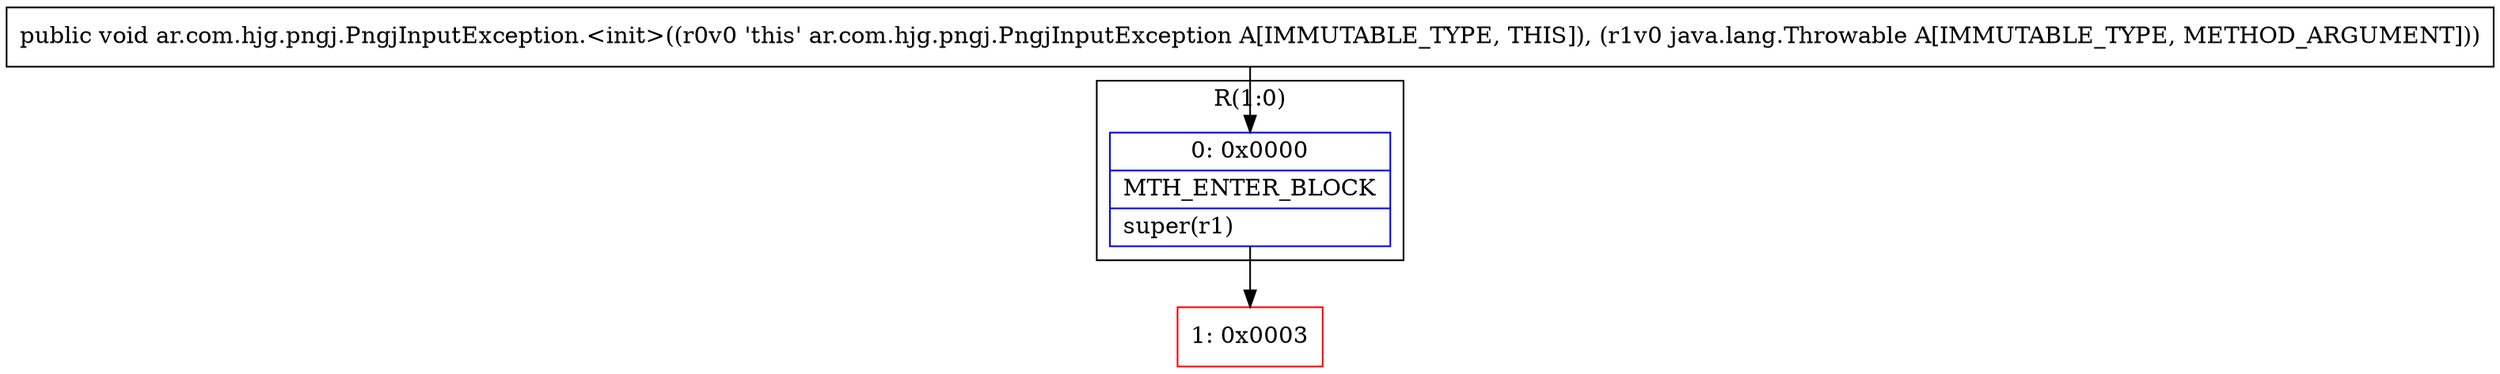 digraph "CFG forar.com.hjg.pngj.PngjInputException.\<init\>(Ljava\/lang\/Throwable;)V" {
subgraph cluster_Region_198749724 {
label = "R(1:0)";
node [shape=record,color=blue];
Node_0 [shape=record,label="{0\:\ 0x0000|MTH_ENTER_BLOCK\l|super(r1)\l}"];
}
Node_1 [shape=record,color=red,label="{1\:\ 0x0003}"];
MethodNode[shape=record,label="{public void ar.com.hjg.pngj.PngjInputException.\<init\>((r0v0 'this' ar.com.hjg.pngj.PngjInputException A[IMMUTABLE_TYPE, THIS]), (r1v0 java.lang.Throwable A[IMMUTABLE_TYPE, METHOD_ARGUMENT])) }"];
MethodNode -> Node_0;
Node_0 -> Node_1;
}


